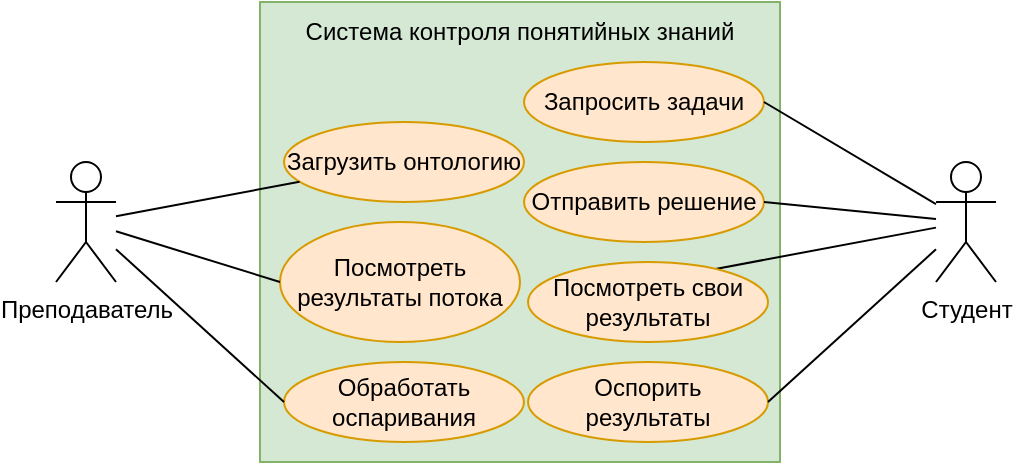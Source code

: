 <mxfile version="26.2.15">
  <diagram name="Страница — 1" id="LcgS3ZTkosHEVef-J3pK">
    <mxGraphModel dx="693" dy="473" grid="1" gridSize="10" guides="1" tooltips="1" connect="1" arrows="1" fold="1" page="1" pageScale="1" pageWidth="827" pageHeight="1169" math="0" shadow="0">
      <root>
        <mxCell id="0" />
        <mxCell id="1" parent="0" />
        <mxCell id="gkHV6Eb-_itA2Q4TGe-E-1" value="" style="rounded=0;whiteSpace=wrap;html=1;fillColor=#d5e8d4;strokeColor=#82b366;" parent="1" vertex="1">
          <mxGeometry x="280" y="150" width="260" height="230" as="geometry" />
        </mxCell>
        <mxCell id="gkHV6Eb-_itA2Q4TGe-E-2" value="Преподаватель" style="shape=umlActor;verticalLabelPosition=bottom;verticalAlign=top;html=1;outlineConnect=0;" parent="1" vertex="1">
          <mxGeometry x="178" y="230" width="30" height="60" as="geometry" />
        </mxCell>
        <mxCell id="gkHV6Eb-_itA2Q4TGe-E-3" value="Студент" style="shape=umlActor;verticalLabelPosition=bottom;verticalAlign=top;html=1;outlineConnect=0;" parent="1" vertex="1">
          <mxGeometry x="618" y="230" width="30" height="60" as="geometry" />
        </mxCell>
        <mxCell id="gkHV6Eb-_itA2Q4TGe-E-5" value="Запросить задачи" style="ellipse;whiteSpace=wrap;html=1;fillColor=#ffe6cc;strokeColor=#d79b00;" parent="1" vertex="1">
          <mxGeometry x="412" y="180" width="120" height="40" as="geometry" />
        </mxCell>
        <mxCell id="gkHV6Eb-_itA2Q4TGe-E-6" value="Посмотреть результаты потока" style="ellipse;whiteSpace=wrap;html=1;fillColor=#ffe6cc;strokeColor=#d79b00;" parent="1" vertex="1">
          <mxGeometry x="290" y="260" width="120" height="60" as="geometry" />
        </mxCell>
        <mxCell id="gkHV6Eb-_itA2Q4TGe-E-7" value="Отправить решение" style="ellipse;whiteSpace=wrap;html=1;fillColor=#ffe6cc;strokeColor=#d79b00;" parent="1" vertex="1">
          <mxGeometry x="412" y="230" width="120" height="40" as="geometry" />
        </mxCell>
        <mxCell id="gkHV6Eb-_itA2Q4TGe-E-9" value="Система контроля понятийных знаний" style="text;html=1;align=center;verticalAlign=middle;whiteSpace=wrap;rounded=0;" parent="1" vertex="1">
          <mxGeometry x="280" y="150" width="260" height="30" as="geometry" />
        </mxCell>
        <mxCell id="gkHV6Eb-_itA2Q4TGe-E-11" value="" style="endArrow=none;html=1;rounded=0;entryX=0;entryY=0.5;entryDx=0;entryDy=0;" parent="1" source="gkHV6Eb-_itA2Q4TGe-E-2" target="gkHV6Eb-_itA2Q4TGe-E-6" edge="1">
          <mxGeometry width="50" height="50" relative="1" as="geometry">
            <mxPoint x="203" y="270" as="sourcePoint" />
            <mxPoint x="302" y="240" as="targetPoint" />
          </mxGeometry>
        </mxCell>
        <mxCell id="gkHV6Eb-_itA2Q4TGe-E-12" value="" style="endArrow=none;html=1;rounded=0;exitX=0.71;exitY=0.127;exitDx=0;exitDy=0;exitPerimeter=0;" parent="1" source="hXdJHBhrFTdBnfPs_5dQ-3" target="gkHV6Eb-_itA2Q4TGe-E-3" edge="1">
          <mxGeometry width="50" height="50" relative="1" as="geometry">
            <mxPoint x="203" y="270" as="sourcePoint" />
            <mxPoint x="362" y="310" as="targetPoint" />
          </mxGeometry>
        </mxCell>
        <mxCell id="gkHV6Eb-_itA2Q4TGe-E-13" value="" style="endArrow=none;html=1;rounded=0;exitX=1;exitY=0.5;exitDx=0;exitDy=0;" parent="1" source="gkHV6Eb-_itA2Q4TGe-E-7" target="gkHV6Eb-_itA2Q4TGe-E-3" edge="1">
          <mxGeometry width="50" height="50" relative="1" as="geometry">
            <mxPoint x="482" y="310" as="sourcePoint" />
            <mxPoint x="643" y="270" as="targetPoint" />
          </mxGeometry>
        </mxCell>
        <mxCell id="gkHV6Eb-_itA2Q4TGe-E-15" value="" style="endArrow=none;html=1;rounded=0;exitX=1;exitY=0.5;exitDx=0;exitDy=0;" parent="1" source="gkHV6Eb-_itA2Q4TGe-E-5" target="gkHV6Eb-_itA2Q4TGe-E-3" edge="1">
          <mxGeometry width="50" height="50" relative="1" as="geometry">
            <mxPoint x="542" y="260" as="sourcePoint" />
            <mxPoint x="643" y="270" as="targetPoint" />
          </mxGeometry>
        </mxCell>
        <mxCell id="E2oO5g0ePID5smbbIVs_-1" value="Оспорить результаты" style="ellipse;whiteSpace=wrap;html=1;fillColor=#ffe6cc;strokeColor=#d79b00;" parent="1" vertex="1">
          <mxGeometry x="414" y="330" width="120" height="40" as="geometry" />
        </mxCell>
        <mxCell id="E2oO5g0ePID5smbbIVs_-2" value="" style="endArrow=none;html=1;rounded=0;exitX=1;exitY=0.5;exitDx=0;exitDy=0;" parent="1" source="E2oO5g0ePID5smbbIVs_-1" target="gkHV6Eb-_itA2Q4TGe-E-3" edge="1">
          <mxGeometry width="50" height="50" relative="1" as="geometry">
            <mxPoint x="482" y="310" as="sourcePoint" />
            <mxPoint x="643" y="270" as="targetPoint" />
          </mxGeometry>
        </mxCell>
        <mxCell id="E2oO5g0ePID5smbbIVs_-3" value="Обработать оспаривания" style="ellipse;whiteSpace=wrap;html=1;fillColor=#ffe6cc;strokeColor=#d79b00;" parent="1" vertex="1">
          <mxGeometry x="292" y="330" width="120" height="40" as="geometry" />
        </mxCell>
        <mxCell id="E2oO5g0ePID5smbbIVs_-4" value="" style="endArrow=none;html=1;rounded=0;entryX=0;entryY=0.5;entryDx=0;entryDy=0;" parent="1" source="gkHV6Eb-_itA2Q4TGe-E-2" target="E2oO5g0ePID5smbbIVs_-3" edge="1">
          <mxGeometry width="50" height="50" relative="1" as="geometry">
            <mxPoint x="218" y="274" as="sourcePoint" />
            <mxPoint x="362" y="310" as="targetPoint" />
          </mxGeometry>
        </mxCell>
        <mxCell id="hXdJHBhrFTdBnfPs_5dQ-1" value="Загрузить онтологию" style="ellipse;whiteSpace=wrap;html=1;fillColor=#ffe6cc;strokeColor=#d79b00;" vertex="1" parent="1">
          <mxGeometry x="292" y="210" width="120" height="40" as="geometry" />
        </mxCell>
        <mxCell id="hXdJHBhrFTdBnfPs_5dQ-2" value="" style="endArrow=none;html=1;rounded=0;" edge="1" parent="1" source="gkHV6Eb-_itA2Q4TGe-E-2" target="hXdJHBhrFTdBnfPs_5dQ-1">
          <mxGeometry width="50" height="50" relative="1" as="geometry">
            <mxPoint x="218" y="274" as="sourcePoint" />
            <mxPoint x="360" y="310" as="targetPoint" />
          </mxGeometry>
        </mxCell>
        <mxCell id="hXdJHBhrFTdBnfPs_5dQ-3" value="Посмотреть свои результаты" style="ellipse;whiteSpace=wrap;html=1;fillColor=#ffe6cc;strokeColor=#d79b00;" vertex="1" parent="1">
          <mxGeometry x="414" y="280" width="120" height="40" as="geometry" />
        </mxCell>
      </root>
    </mxGraphModel>
  </diagram>
</mxfile>
